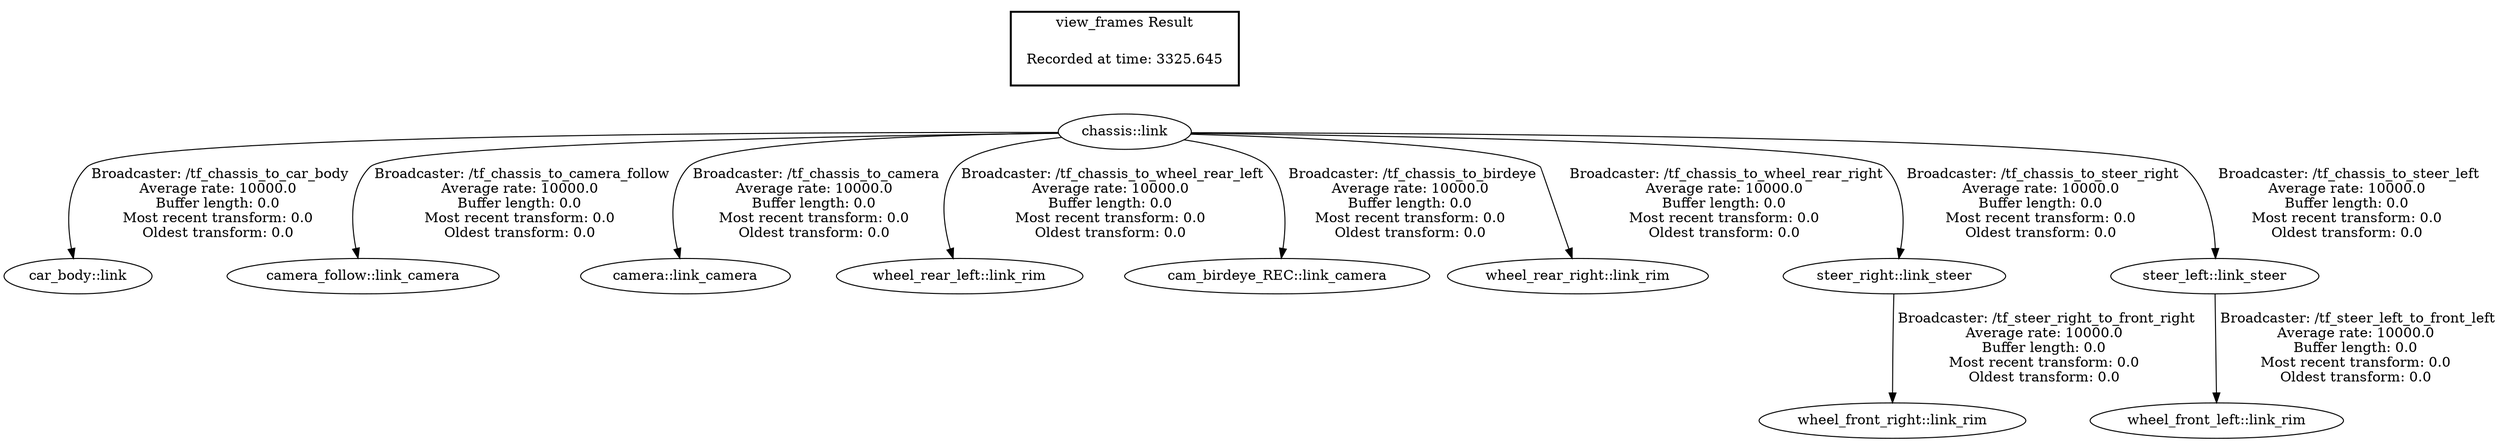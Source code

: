 digraph G {
"chassis::link" -> "car_body::link"[label=" Broadcaster: /tf_chassis_to_car_body\nAverage rate: 10000.0\nBuffer length: 0.0\nMost recent transform: 0.0\nOldest transform: 0.0\n"];
"chassis::link" -> "camera_follow::link_camera"[label=" Broadcaster: /tf_chassis_to_camera_follow\nAverage rate: 10000.0\nBuffer length: 0.0\nMost recent transform: 0.0\nOldest transform: 0.0\n"];
"chassis::link" -> "camera::link_camera"[label=" Broadcaster: /tf_chassis_to_camera\nAverage rate: 10000.0\nBuffer length: 0.0\nMost recent transform: 0.0\nOldest transform: 0.0\n"];
"chassis::link" -> "wheel_rear_left::link_rim"[label=" Broadcaster: /tf_chassis_to_wheel_rear_left\nAverage rate: 10000.0\nBuffer length: 0.0\nMost recent transform: 0.0\nOldest transform: 0.0\n"];
"chassis::link" -> "cam_birdeye_REC::link_camera"[label=" Broadcaster: /tf_chassis_to_birdeye\nAverage rate: 10000.0\nBuffer length: 0.0\nMost recent transform: 0.0\nOldest transform: 0.0\n"];
"chassis::link" -> "wheel_rear_right::link_rim"[label=" Broadcaster: /tf_chassis_to_wheel_rear_right\nAverage rate: 10000.0\nBuffer length: 0.0\nMost recent transform: 0.0\nOldest transform: 0.0\n"];
"chassis::link" -> "steer_right::link_steer"[label=" Broadcaster: /tf_chassis_to_steer_right\nAverage rate: 10000.0\nBuffer length: 0.0\nMost recent transform: 0.0\nOldest transform: 0.0\n"];
"chassis::link" -> "steer_left::link_steer"[label=" Broadcaster: /tf_chassis_to_steer_left\nAverage rate: 10000.0\nBuffer length: 0.0\nMost recent transform: 0.0\nOldest transform: 0.0\n"];
"steer_right::link_steer" -> "wheel_front_right::link_rim"[label=" Broadcaster: /tf_steer_right_to_front_right\nAverage rate: 10000.0\nBuffer length: 0.0\nMost recent transform: 0.0\nOldest transform: 0.0\n"];
"steer_left::link_steer" -> "wheel_front_left::link_rim"[label=" Broadcaster: /tf_steer_left_to_front_left\nAverage rate: 10000.0\nBuffer length: 0.0\nMost recent transform: 0.0\nOldest transform: 0.0\n"];
edge [style=invis];
 subgraph cluster_legend { style=bold; color=black; label ="view_frames Result";
"Recorded at time: 3325.645"[ shape=plaintext ] ;
}->"chassis::link";
}
